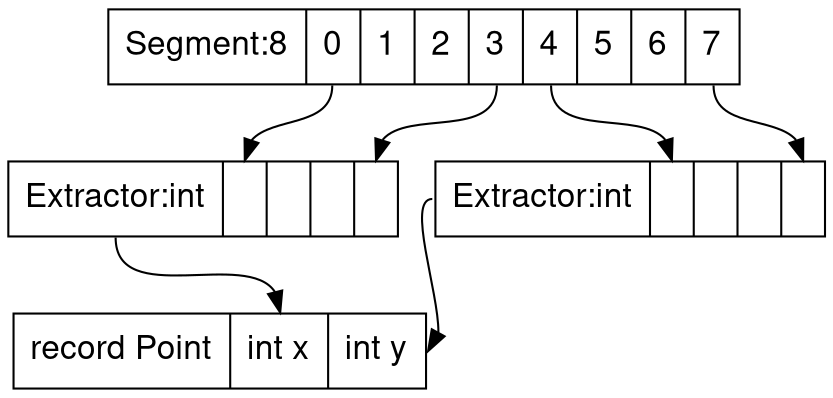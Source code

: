 digraph g {
fontname="Helvetica,Arial,sans-serif"
node [fontname="Helvetica,Arial,sans-serif"]
edge [fontname="Helvetica,Arial,sans-serif"]
graph [
rankdir = "TD"
];
node [
fontsize = "16"
shape = "ellipse"
];
edge [
];
"node0" [
label = "<h>Segment:8|<f0>0|<f1>1|<f2>2|<f3>3|<f4>4|<f5>5|<f6>6|<f7>7"
shape = "record"
];
"node1" [
label = "<h>Extractor:int| <f0> | <f1> | <f2> | <f3>"
shape = "record"
];
"node2" [
label = "<h>Extractor:int| <f0> | <f1> | <f2> | <f3>"
shape = "record"
];
"node3" [
label = "<h>record Point| <f0> int x| <f1> int y"
shape = "record"
];
"node0":f0 -> "node1":f0 [
id = 0
];
"node0":f3 -> "node1":f3 [
id = 1
];
"node0":f4 -> "node2":f0 [
id = 2
];
"node0":f7 -> "node2":f3 [
id = 3
];
"node1":h -> "node3":f0 [
id = 2
];
"node2":h -> "node3":f1 [
id = 3
];

}